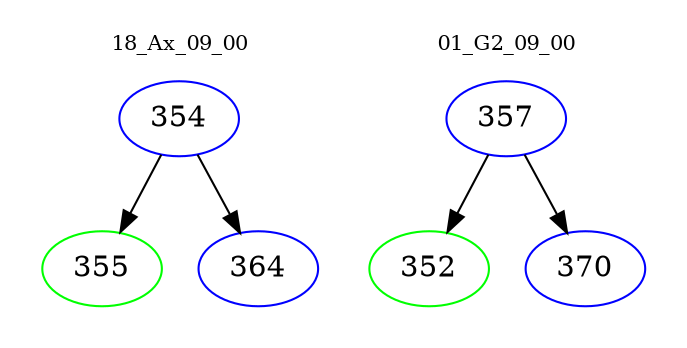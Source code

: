 digraph{
subgraph cluster_0 {
color = white
label = "18_Ax_09_00";
fontsize=10;
T0_354 [label="354", color="blue"]
T0_354 -> T0_355 [color="black"]
T0_355 [label="355", color="green"]
T0_354 -> T0_364 [color="black"]
T0_364 [label="364", color="blue"]
}
subgraph cluster_1 {
color = white
label = "01_G2_09_00";
fontsize=10;
T1_357 [label="357", color="blue"]
T1_357 -> T1_352 [color="black"]
T1_352 [label="352", color="green"]
T1_357 -> T1_370 [color="black"]
T1_370 [label="370", color="blue"]
}
}

